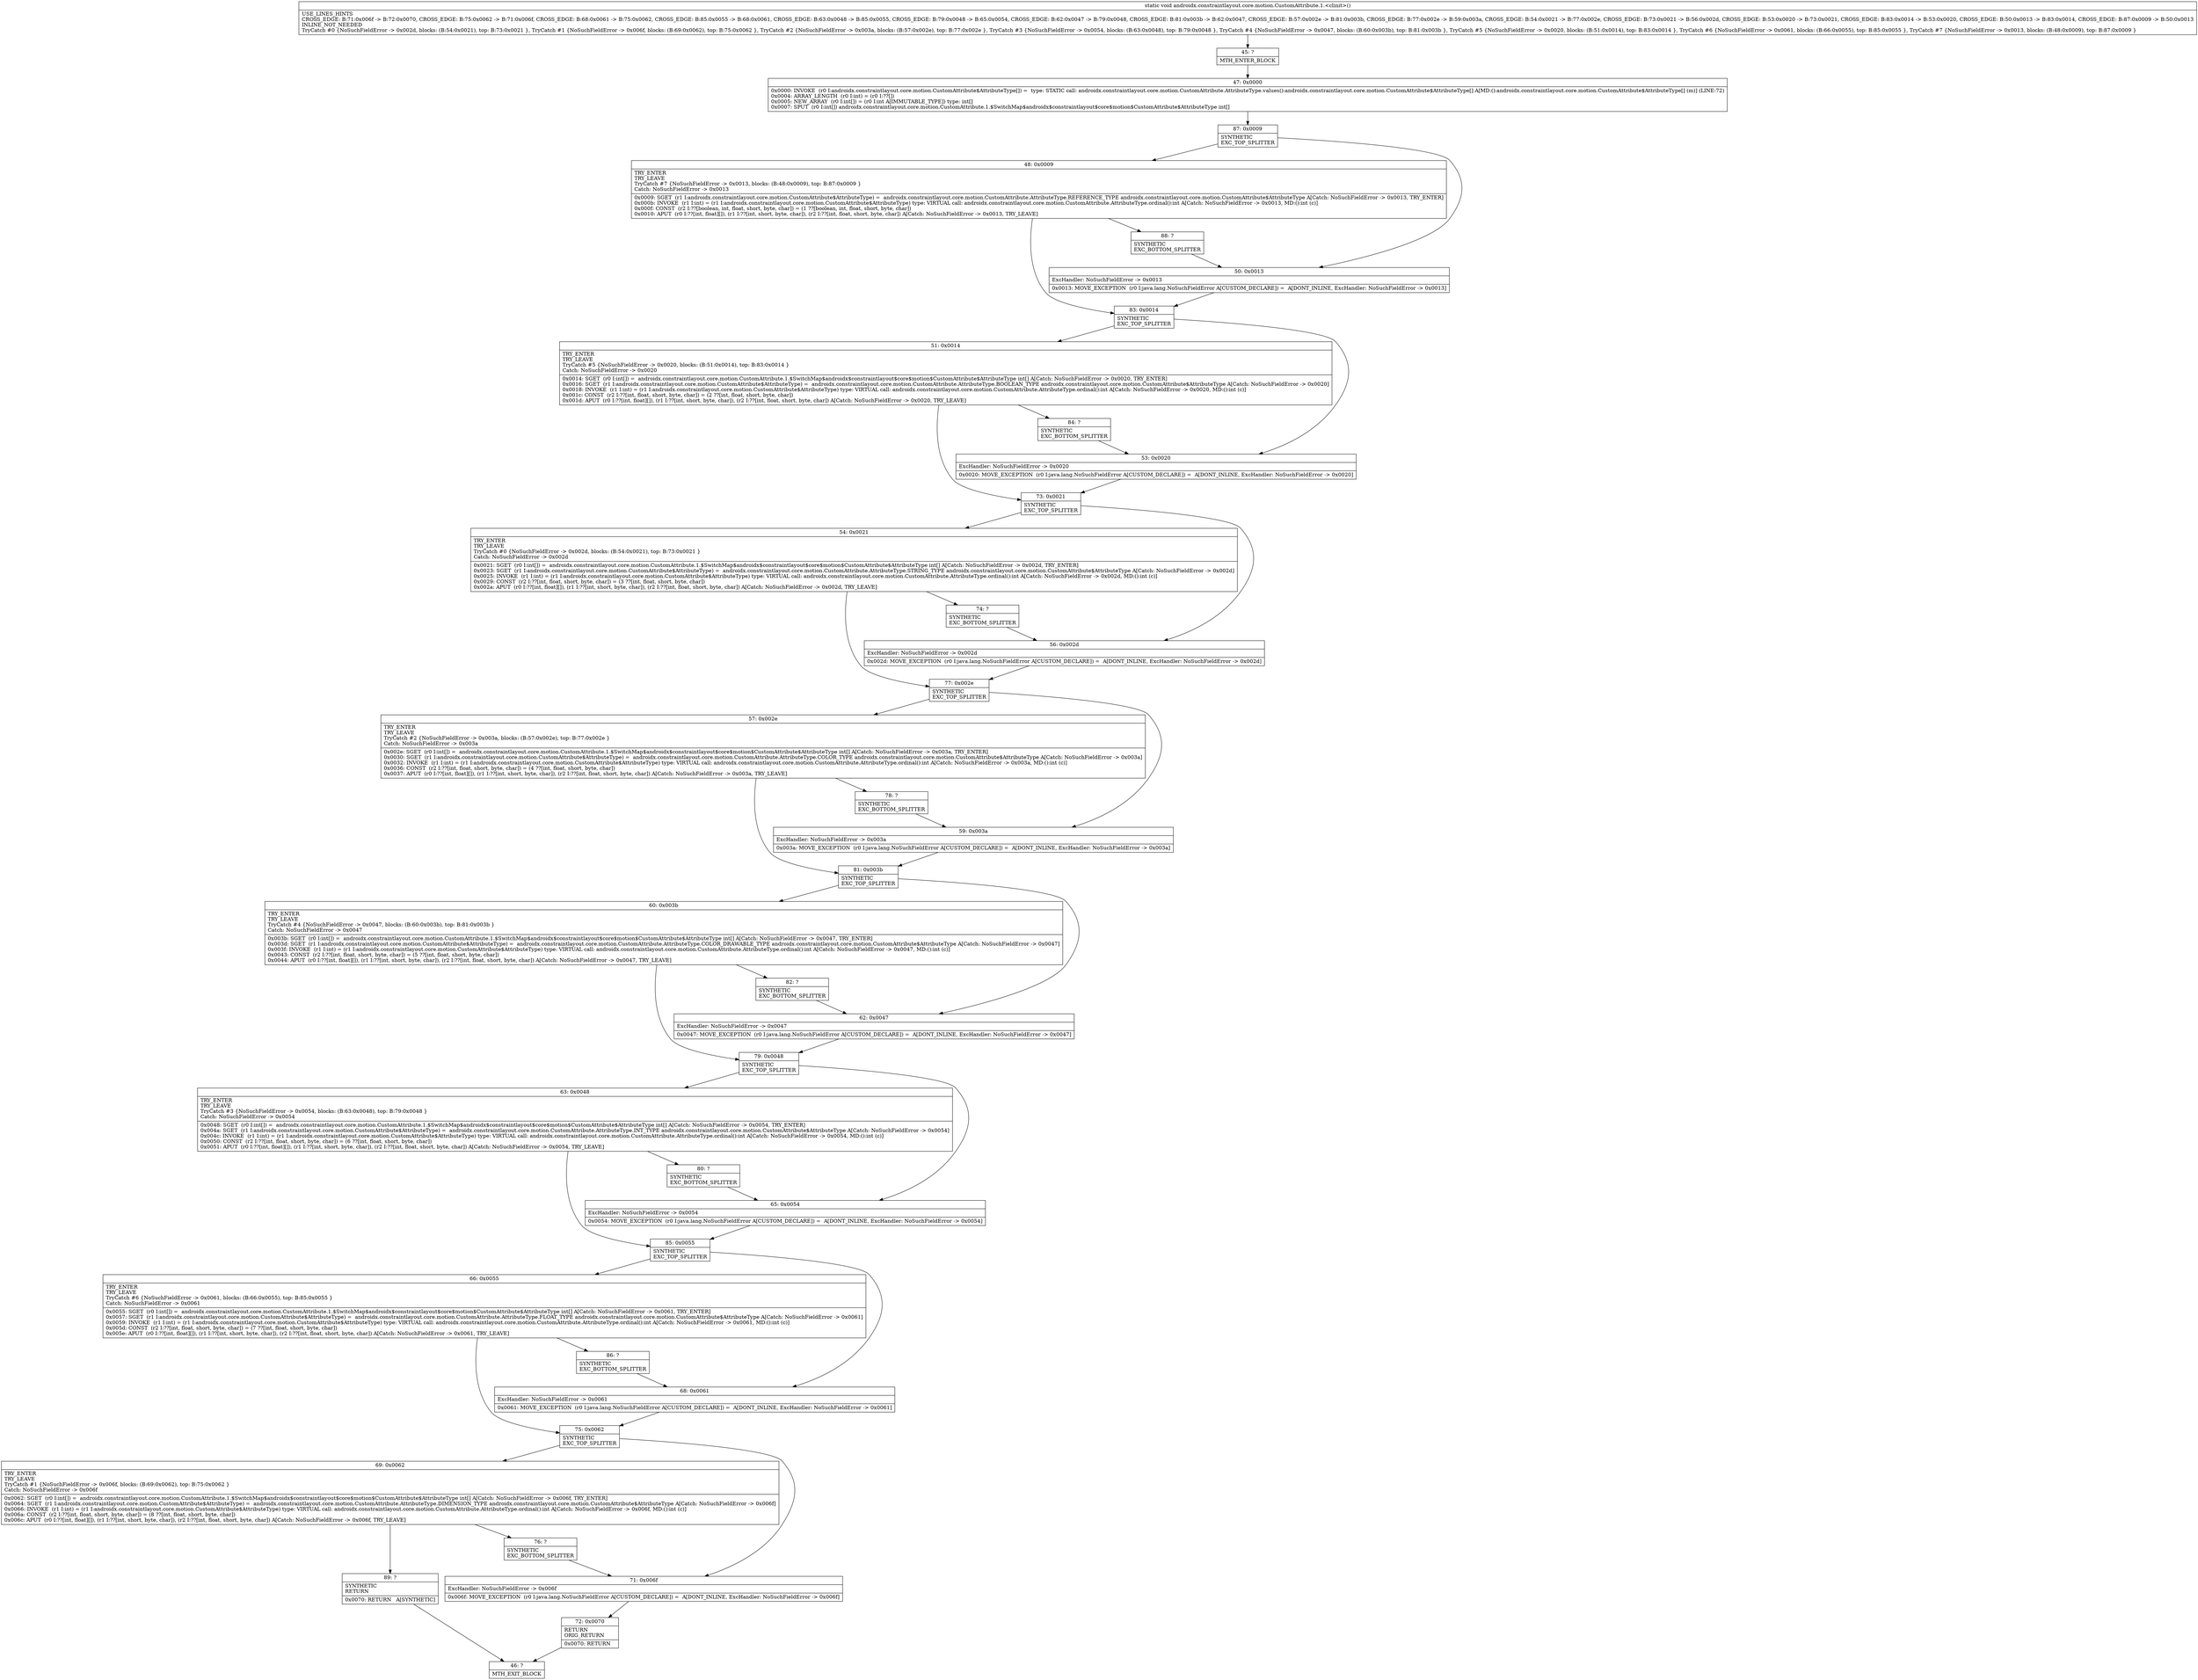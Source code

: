 digraph "CFG forandroidx.constraintlayout.core.motion.CustomAttribute.1.\<clinit\>()V" {
Node_45 [shape=record,label="{45\:\ ?|MTH_ENTER_BLOCK\l}"];
Node_47 [shape=record,label="{47\:\ 0x0000|0x0000: INVOKE  (r0 I:androidx.constraintlayout.core.motion.CustomAttribute$AttributeType[]) =  type: STATIC call: androidx.constraintlayout.core.motion.CustomAttribute.AttributeType.values():androidx.constraintlayout.core.motion.CustomAttribute$AttributeType[] A[MD:():androidx.constraintlayout.core.motion.CustomAttribute$AttributeType[] (m)] (LINE:72)\l0x0004: ARRAY_LENGTH  (r0 I:int) = (r0 I:??[]) \l0x0005: NEW_ARRAY  (r0 I:int[]) = (r0 I:int A[IMMUTABLE_TYPE]) type: int[] \l0x0007: SPUT  (r0 I:int[]) androidx.constraintlayout.core.motion.CustomAttribute.1.$SwitchMap$androidx$constraintlayout$core$motion$CustomAttribute$AttributeType int[] \l}"];
Node_87 [shape=record,label="{87\:\ 0x0009|SYNTHETIC\lEXC_TOP_SPLITTER\l}"];
Node_48 [shape=record,label="{48\:\ 0x0009|TRY_ENTER\lTRY_LEAVE\lTryCatch #7 \{NoSuchFieldError \-\> 0x0013, blocks: (B:48:0x0009), top: B:87:0x0009 \}\lCatch: NoSuchFieldError \-\> 0x0013\l|0x0009: SGET  (r1 I:androidx.constraintlayout.core.motion.CustomAttribute$AttributeType) =  androidx.constraintlayout.core.motion.CustomAttribute.AttributeType.REFERENCE_TYPE androidx.constraintlayout.core.motion.CustomAttribute$AttributeType A[Catch: NoSuchFieldError \-\> 0x0013, TRY_ENTER]\l0x000b: INVOKE  (r1 I:int) = (r1 I:androidx.constraintlayout.core.motion.CustomAttribute$AttributeType) type: VIRTUAL call: androidx.constraintlayout.core.motion.CustomAttribute.AttributeType.ordinal():int A[Catch: NoSuchFieldError \-\> 0x0013, MD:():int (c)]\l0x000f: CONST  (r2 I:??[boolean, int, float, short, byte, char]) = (1 ??[boolean, int, float, short, byte, char]) \l0x0010: APUT  (r0 I:??[int, float][]), (r1 I:??[int, short, byte, char]), (r2 I:??[int, float, short, byte, char]) A[Catch: NoSuchFieldError \-\> 0x0013, TRY_LEAVE]\l}"];
Node_83 [shape=record,label="{83\:\ 0x0014|SYNTHETIC\lEXC_TOP_SPLITTER\l}"];
Node_51 [shape=record,label="{51\:\ 0x0014|TRY_ENTER\lTRY_LEAVE\lTryCatch #5 \{NoSuchFieldError \-\> 0x0020, blocks: (B:51:0x0014), top: B:83:0x0014 \}\lCatch: NoSuchFieldError \-\> 0x0020\l|0x0014: SGET  (r0 I:int[]) =  androidx.constraintlayout.core.motion.CustomAttribute.1.$SwitchMap$androidx$constraintlayout$core$motion$CustomAttribute$AttributeType int[] A[Catch: NoSuchFieldError \-\> 0x0020, TRY_ENTER]\l0x0016: SGET  (r1 I:androidx.constraintlayout.core.motion.CustomAttribute$AttributeType) =  androidx.constraintlayout.core.motion.CustomAttribute.AttributeType.BOOLEAN_TYPE androidx.constraintlayout.core.motion.CustomAttribute$AttributeType A[Catch: NoSuchFieldError \-\> 0x0020]\l0x0018: INVOKE  (r1 I:int) = (r1 I:androidx.constraintlayout.core.motion.CustomAttribute$AttributeType) type: VIRTUAL call: androidx.constraintlayout.core.motion.CustomAttribute.AttributeType.ordinal():int A[Catch: NoSuchFieldError \-\> 0x0020, MD:():int (c)]\l0x001c: CONST  (r2 I:??[int, float, short, byte, char]) = (2 ??[int, float, short, byte, char]) \l0x001d: APUT  (r0 I:??[int, float][]), (r1 I:??[int, short, byte, char]), (r2 I:??[int, float, short, byte, char]) A[Catch: NoSuchFieldError \-\> 0x0020, TRY_LEAVE]\l}"];
Node_73 [shape=record,label="{73\:\ 0x0021|SYNTHETIC\lEXC_TOP_SPLITTER\l}"];
Node_54 [shape=record,label="{54\:\ 0x0021|TRY_ENTER\lTRY_LEAVE\lTryCatch #0 \{NoSuchFieldError \-\> 0x002d, blocks: (B:54:0x0021), top: B:73:0x0021 \}\lCatch: NoSuchFieldError \-\> 0x002d\l|0x0021: SGET  (r0 I:int[]) =  androidx.constraintlayout.core.motion.CustomAttribute.1.$SwitchMap$androidx$constraintlayout$core$motion$CustomAttribute$AttributeType int[] A[Catch: NoSuchFieldError \-\> 0x002d, TRY_ENTER]\l0x0023: SGET  (r1 I:androidx.constraintlayout.core.motion.CustomAttribute$AttributeType) =  androidx.constraintlayout.core.motion.CustomAttribute.AttributeType.STRING_TYPE androidx.constraintlayout.core.motion.CustomAttribute$AttributeType A[Catch: NoSuchFieldError \-\> 0x002d]\l0x0025: INVOKE  (r1 I:int) = (r1 I:androidx.constraintlayout.core.motion.CustomAttribute$AttributeType) type: VIRTUAL call: androidx.constraintlayout.core.motion.CustomAttribute.AttributeType.ordinal():int A[Catch: NoSuchFieldError \-\> 0x002d, MD:():int (c)]\l0x0029: CONST  (r2 I:??[int, float, short, byte, char]) = (3 ??[int, float, short, byte, char]) \l0x002a: APUT  (r0 I:??[int, float][]), (r1 I:??[int, short, byte, char]), (r2 I:??[int, float, short, byte, char]) A[Catch: NoSuchFieldError \-\> 0x002d, TRY_LEAVE]\l}"];
Node_74 [shape=record,label="{74\:\ ?|SYNTHETIC\lEXC_BOTTOM_SPLITTER\l}"];
Node_77 [shape=record,label="{77\:\ 0x002e|SYNTHETIC\lEXC_TOP_SPLITTER\l}"];
Node_57 [shape=record,label="{57\:\ 0x002e|TRY_ENTER\lTRY_LEAVE\lTryCatch #2 \{NoSuchFieldError \-\> 0x003a, blocks: (B:57:0x002e), top: B:77:0x002e \}\lCatch: NoSuchFieldError \-\> 0x003a\l|0x002e: SGET  (r0 I:int[]) =  androidx.constraintlayout.core.motion.CustomAttribute.1.$SwitchMap$androidx$constraintlayout$core$motion$CustomAttribute$AttributeType int[] A[Catch: NoSuchFieldError \-\> 0x003a, TRY_ENTER]\l0x0030: SGET  (r1 I:androidx.constraintlayout.core.motion.CustomAttribute$AttributeType) =  androidx.constraintlayout.core.motion.CustomAttribute.AttributeType.COLOR_TYPE androidx.constraintlayout.core.motion.CustomAttribute$AttributeType A[Catch: NoSuchFieldError \-\> 0x003a]\l0x0032: INVOKE  (r1 I:int) = (r1 I:androidx.constraintlayout.core.motion.CustomAttribute$AttributeType) type: VIRTUAL call: androidx.constraintlayout.core.motion.CustomAttribute.AttributeType.ordinal():int A[Catch: NoSuchFieldError \-\> 0x003a, MD:():int (c)]\l0x0036: CONST  (r2 I:??[int, float, short, byte, char]) = (4 ??[int, float, short, byte, char]) \l0x0037: APUT  (r0 I:??[int, float][]), (r1 I:??[int, short, byte, char]), (r2 I:??[int, float, short, byte, char]) A[Catch: NoSuchFieldError \-\> 0x003a, TRY_LEAVE]\l}"];
Node_78 [shape=record,label="{78\:\ ?|SYNTHETIC\lEXC_BOTTOM_SPLITTER\l}"];
Node_81 [shape=record,label="{81\:\ 0x003b|SYNTHETIC\lEXC_TOP_SPLITTER\l}"];
Node_60 [shape=record,label="{60\:\ 0x003b|TRY_ENTER\lTRY_LEAVE\lTryCatch #4 \{NoSuchFieldError \-\> 0x0047, blocks: (B:60:0x003b), top: B:81:0x003b \}\lCatch: NoSuchFieldError \-\> 0x0047\l|0x003b: SGET  (r0 I:int[]) =  androidx.constraintlayout.core.motion.CustomAttribute.1.$SwitchMap$androidx$constraintlayout$core$motion$CustomAttribute$AttributeType int[] A[Catch: NoSuchFieldError \-\> 0x0047, TRY_ENTER]\l0x003d: SGET  (r1 I:androidx.constraintlayout.core.motion.CustomAttribute$AttributeType) =  androidx.constraintlayout.core.motion.CustomAttribute.AttributeType.COLOR_DRAWABLE_TYPE androidx.constraintlayout.core.motion.CustomAttribute$AttributeType A[Catch: NoSuchFieldError \-\> 0x0047]\l0x003f: INVOKE  (r1 I:int) = (r1 I:androidx.constraintlayout.core.motion.CustomAttribute$AttributeType) type: VIRTUAL call: androidx.constraintlayout.core.motion.CustomAttribute.AttributeType.ordinal():int A[Catch: NoSuchFieldError \-\> 0x0047, MD:():int (c)]\l0x0043: CONST  (r2 I:??[int, float, short, byte, char]) = (5 ??[int, float, short, byte, char]) \l0x0044: APUT  (r0 I:??[int, float][]), (r1 I:??[int, short, byte, char]), (r2 I:??[int, float, short, byte, char]) A[Catch: NoSuchFieldError \-\> 0x0047, TRY_LEAVE]\l}"];
Node_79 [shape=record,label="{79\:\ 0x0048|SYNTHETIC\lEXC_TOP_SPLITTER\l}"];
Node_63 [shape=record,label="{63\:\ 0x0048|TRY_ENTER\lTRY_LEAVE\lTryCatch #3 \{NoSuchFieldError \-\> 0x0054, blocks: (B:63:0x0048), top: B:79:0x0048 \}\lCatch: NoSuchFieldError \-\> 0x0054\l|0x0048: SGET  (r0 I:int[]) =  androidx.constraintlayout.core.motion.CustomAttribute.1.$SwitchMap$androidx$constraintlayout$core$motion$CustomAttribute$AttributeType int[] A[Catch: NoSuchFieldError \-\> 0x0054, TRY_ENTER]\l0x004a: SGET  (r1 I:androidx.constraintlayout.core.motion.CustomAttribute$AttributeType) =  androidx.constraintlayout.core.motion.CustomAttribute.AttributeType.INT_TYPE androidx.constraintlayout.core.motion.CustomAttribute$AttributeType A[Catch: NoSuchFieldError \-\> 0x0054]\l0x004c: INVOKE  (r1 I:int) = (r1 I:androidx.constraintlayout.core.motion.CustomAttribute$AttributeType) type: VIRTUAL call: androidx.constraintlayout.core.motion.CustomAttribute.AttributeType.ordinal():int A[Catch: NoSuchFieldError \-\> 0x0054, MD:():int (c)]\l0x0050: CONST  (r2 I:??[int, float, short, byte, char]) = (6 ??[int, float, short, byte, char]) \l0x0051: APUT  (r0 I:??[int, float][]), (r1 I:??[int, short, byte, char]), (r2 I:??[int, float, short, byte, char]) A[Catch: NoSuchFieldError \-\> 0x0054, TRY_LEAVE]\l}"];
Node_80 [shape=record,label="{80\:\ ?|SYNTHETIC\lEXC_BOTTOM_SPLITTER\l}"];
Node_85 [shape=record,label="{85\:\ 0x0055|SYNTHETIC\lEXC_TOP_SPLITTER\l}"];
Node_66 [shape=record,label="{66\:\ 0x0055|TRY_ENTER\lTRY_LEAVE\lTryCatch #6 \{NoSuchFieldError \-\> 0x0061, blocks: (B:66:0x0055), top: B:85:0x0055 \}\lCatch: NoSuchFieldError \-\> 0x0061\l|0x0055: SGET  (r0 I:int[]) =  androidx.constraintlayout.core.motion.CustomAttribute.1.$SwitchMap$androidx$constraintlayout$core$motion$CustomAttribute$AttributeType int[] A[Catch: NoSuchFieldError \-\> 0x0061, TRY_ENTER]\l0x0057: SGET  (r1 I:androidx.constraintlayout.core.motion.CustomAttribute$AttributeType) =  androidx.constraintlayout.core.motion.CustomAttribute.AttributeType.FLOAT_TYPE androidx.constraintlayout.core.motion.CustomAttribute$AttributeType A[Catch: NoSuchFieldError \-\> 0x0061]\l0x0059: INVOKE  (r1 I:int) = (r1 I:androidx.constraintlayout.core.motion.CustomAttribute$AttributeType) type: VIRTUAL call: androidx.constraintlayout.core.motion.CustomAttribute.AttributeType.ordinal():int A[Catch: NoSuchFieldError \-\> 0x0061, MD:():int (c)]\l0x005d: CONST  (r2 I:??[int, float, short, byte, char]) = (7 ??[int, float, short, byte, char]) \l0x005e: APUT  (r0 I:??[int, float][]), (r1 I:??[int, short, byte, char]), (r2 I:??[int, float, short, byte, char]) A[Catch: NoSuchFieldError \-\> 0x0061, TRY_LEAVE]\l}"];
Node_75 [shape=record,label="{75\:\ 0x0062|SYNTHETIC\lEXC_TOP_SPLITTER\l}"];
Node_69 [shape=record,label="{69\:\ 0x0062|TRY_ENTER\lTRY_LEAVE\lTryCatch #1 \{NoSuchFieldError \-\> 0x006f, blocks: (B:69:0x0062), top: B:75:0x0062 \}\lCatch: NoSuchFieldError \-\> 0x006f\l|0x0062: SGET  (r0 I:int[]) =  androidx.constraintlayout.core.motion.CustomAttribute.1.$SwitchMap$androidx$constraintlayout$core$motion$CustomAttribute$AttributeType int[] A[Catch: NoSuchFieldError \-\> 0x006f, TRY_ENTER]\l0x0064: SGET  (r1 I:androidx.constraintlayout.core.motion.CustomAttribute$AttributeType) =  androidx.constraintlayout.core.motion.CustomAttribute.AttributeType.DIMENSION_TYPE androidx.constraintlayout.core.motion.CustomAttribute$AttributeType A[Catch: NoSuchFieldError \-\> 0x006f]\l0x0066: INVOKE  (r1 I:int) = (r1 I:androidx.constraintlayout.core.motion.CustomAttribute$AttributeType) type: VIRTUAL call: androidx.constraintlayout.core.motion.CustomAttribute.AttributeType.ordinal():int A[Catch: NoSuchFieldError \-\> 0x006f, MD:():int (c)]\l0x006a: CONST  (r2 I:??[int, float, short, byte, char]) = (8 ??[int, float, short, byte, char]) \l0x006c: APUT  (r0 I:??[int, float][]), (r1 I:??[int, short, byte, char]), (r2 I:??[int, float, short, byte, char]) A[Catch: NoSuchFieldError \-\> 0x006f, TRY_LEAVE]\l}"];
Node_76 [shape=record,label="{76\:\ ?|SYNTHETIC\lEXC_BOTTOM_SPLITTER\l}"];
Node_89 [shape=record,label="{89\:\ ?|SYNTHETIC\lRETURN\l|0x0070: RETURN   A[SYNTHETIC]\l}"];
Node_46 [shape=record,label="{46\:\ ?|MTH_EXIT_BLOCK\l}"];
Node_71 [shape=record,label="{71\:\ 0x006f|ExcHandler: NoSuchFieldError \-\> 0x006f\l|0x006f: MOVE_EXCEPTION  (r0 I:java.lang.NoSuchFieldError A[CUSTOM_DECLARE]) =  A[DONT_INLINE, ExcHandler: NoSuchFieldError \-\> 0x006f]\l}"];
Node_72 [shape=record,label="{72\:\ 0x0070|RETURN\lORIG_RETURN\l|0x0070: RETURN   \l}"];
Node_86 [shape=record,label="{86\:\ ?|SYNTHETIC\lEXC_BOTTOM_SPLITTER\l}"];
Node_68 [shape=record,label="{68\:\ 0x0061|ExcHandler: NoSuchFieldError \-\> 0x0061\l|0x0061: MOVE_EXCEPTION  (r0 I:java.lang.NoSuchFieldError A[CUSTOM_DECLARE]) =  A[DONT_INLINE, ExcHandler: NoSuchFieldError \-\> 0x0061]\l}"];
Node_65 [shape=record,label="{65\:\ 0x0054|ExcHandler: NoSuchFieldError \-\> 0x0054\l|0x0054: MOVE_EXCEPTION  (r0 I:java.lang.NoSuchFieldError A[CUSTOM_DECLARE]) =  A[DONT_INLINE, ExcHandler: NoSuchFieldError \-\> 0x0054]\l}"];
Node_82 [shape=record,label="{82\:\ ?|SYNTHETIC\lEXC_BOTTOM_SPLITTER\l}"];
Node_62 [shape=record,label="{62\:\ 0x0047|ExcHandler: NoSuchFieldError \-\> 0x0047\l|0x0047: MOVE_EXCEPTION  (r0 I:java.lang.NoSuchFieldError A[CUSTOM_DECLARE]) =  A[DONT_INLINE, ExcHandler: NoSuchFieldError \-\> 0x0047]\l}"];
Node_59 [shape=record,label="{59\:\ 0x003a|ExcHandler: NoSuchFieldError \-\> 0x003a\l|0x003a: MOVE_EXCEPTION  (r0 I:java.lang.NoSuchFieldError A[CUSTOM_DECLARE]) =  A[DONT_INLINE, ExcHandler: NoSuchFieldError \-\> 0x003a]\l}"];
Node_56 [shape=record,label="{56\:\ 0x002d|ExcHandler: NoSuchFieldError \-\> 0x002d\l|0x002d: MOVE_EXCEPTION  (r0 I:java.lang.NoSuchFieldError A[CUSTOM_DECLARE]) =  A[DONT_INLINE, ExcHandler: NoSuchFieldError \-\> 0x002d]\l}"];
Node_84 [shape=record,label="{84\:\ ?|SYNTHETIC\lEXC_BOTTOM_SPLITTER\l}"];
Node_53 [shape=record,label="{53\:\ 0x0020|ExcHandler: NoSuchFieldError \-\> 0x0020\l|0x0020: MOVE_EXCEPTION  (r0 I:java.lang.NoSuchFieldError A[CUSTOM_DECLARE]) =  A[DONT_INLINE, ExcHandler: NoSuchFieldError \-\> 0x0020]\l}"];
Node_88 [shape=record,label="{88\:\ ?|SYNTHETIC\lEXC_BOTTOM_SPLITTER\l}"];
Node_50 [shape=record,label="{50\:\ 0x0013|ExcHandler: NoSuchFieldError \-\> 0x0013\l|0x0013: MOVE_EXCEPTION  (r0 I:java.lang.NoSuchFieldError A[CUSTOM_DECLARE]) =  A[DONT_INLINE, ExcHandler: NoSuchFieldError \-\> 0x0013]\l}"];
MethodNode[shape=record,label="{static void androidx.constraintlayout.core.motion.CustomAttribute.1.\<clinit\>()  | USE_LINES_HINTS\lCROSS_EDGE: B:71:0x006f \-\> B:72:0x0070, CROSS_EDGE: B:75:0x0062 \-\> B:71:0x006f, CROSS_EDGE: B:68:0x0061 \-\> B:75:0x0062, CROSS_EDGE: B:85:0x0055 \-\> B:68:0x0061, CROSS_EDGE: B:63:0x0048 \-\> B:85:0x0055, CROSS_EDGE: B:79:0x0048 \-\> B:65:0x0054, CROSS_EDGE: B:62:0x0047 \-\> B:79:0x0048, CROSS_EDGE: B:81:0x003b \-\> B:62:0x0047, CROSS_EDGE: B:57:0x002e \-\> B:81:0x003b, CROSS_EDGE: B:77:0x002e \-\> B:59:0x003a, CROSS_EDGE: B:54:0x0021 \-\> B:77:0x002e, CROSS_EDGE: B:73:0x0021 \-\> B:56:0x002d, CROSS_EDGE: B:53:0x0020 \-\> B:73:0x0021, CROSS_EDGE: B:83:0x0014 \-\> B:53:0x0020, CROSS_EDGE: B:50:0x0013 \-\> B:83:0x0014, CROSS_EDGE: B:87:0x0009 \-\> B:50:0x0013\lINLINE_NOT_NEEDED\lTryCatch #0 \{NoSuchFieldError \-\> 0x002d, blocks: (B:54:0x0021), top: B:73:0x0021 \}, TryCatch #1 \{NoSuchFieldError \-\> 0x006f, blocks: (B:69:0x0062), top: B:75:0x0062 \}, TryCatch #2 \{NoSuchFieldError \-\> 0x003a, blocks: (B:57:0x002e), top: B:77:0x002e \}, TryCatch #3 \{NoSuchFieldError \-\> 0x0054, blocks: (B:63:0x0048), top: B:79:0x0048 \}, TryCatch #4 \{NoSuchFieldError \-\> 0x0047, blocks: (B:60:0x003b), top: B:81:0x003b \}, TryCatch #5 \{NoSuchFieldError \-\> 0x0020, blocks: (B:51:0x0014), top: B:83:0x0014 \}, TryCatch #6 \{NoSuchFieldError \-\> 0x0061, blocks: (B:66:0x0055), top: B:85:0x0055 \}, TryCatch #7 \{NoSuchFieldError \-\> 0x0013, blocks: (B:48:0x0009), top: B:87:0x0009 \}\l}"];
MethodNode -> Node_45;Node_45 -> Node_47;
Node_47 -> Node_87;
Node_87 -> Node_48;
Node_87 -> Node_50;
Node_48 -> Node_83;
Node_48 -> Node_88;
Node_83 -> Node_51;
Node_83 -> Node_53;
Node_51 -> Node_73;
Node_51 -> Node_84;
Node_73 -> Node_54;
Node_73 -> Node_56;
Node_54 -> Node_74;
Node_54 -> Node_77;
Node_74 -> Node_56;
Node_77 -> Node_57;
Node_77 -> Node_59;
Node_57 -> Node_78;
Node_57 -> Node_81;
Node_78 -> Node_59;
Node_81 -> Node_60;
Node_81 -> Node_62;
Node_60 -> Node_79;
Node_60 -> Node_82;
Node_79 -> Node_63;
Node_79 -> Node_65;
Node_63 -> Node_80;
Node_63 -> Node_85;
Node_80 -> Node_65;
Node_85 -> Node_66;
Node_85 -> Node_68;
Node_66 -> Node_75;
Node_66 -> Node_86;
Node_75 -> Node_69;
Node_75 -> Node_71;
Node_69 -> Node_76;
Node_69 -> Node_89;
Node_76 -> Node_71;
Node_89 -> Node_46;
Node_71 -> Node_72;
Node_72 -> Node_46;
Node_86 -> Node_68;
Node_68 -> Node_75;
Node_65 -> Node_85;
Node_82 -> Node_62;
Node_62 -> Node_79;
Node_59 -> Node_81;
Node_56 -> Node_77;
Node_84 -> Node_53;
Node_53 -> Node_73;
Node_88 -> Node_50;
Node_50 -> Node_83;
}

